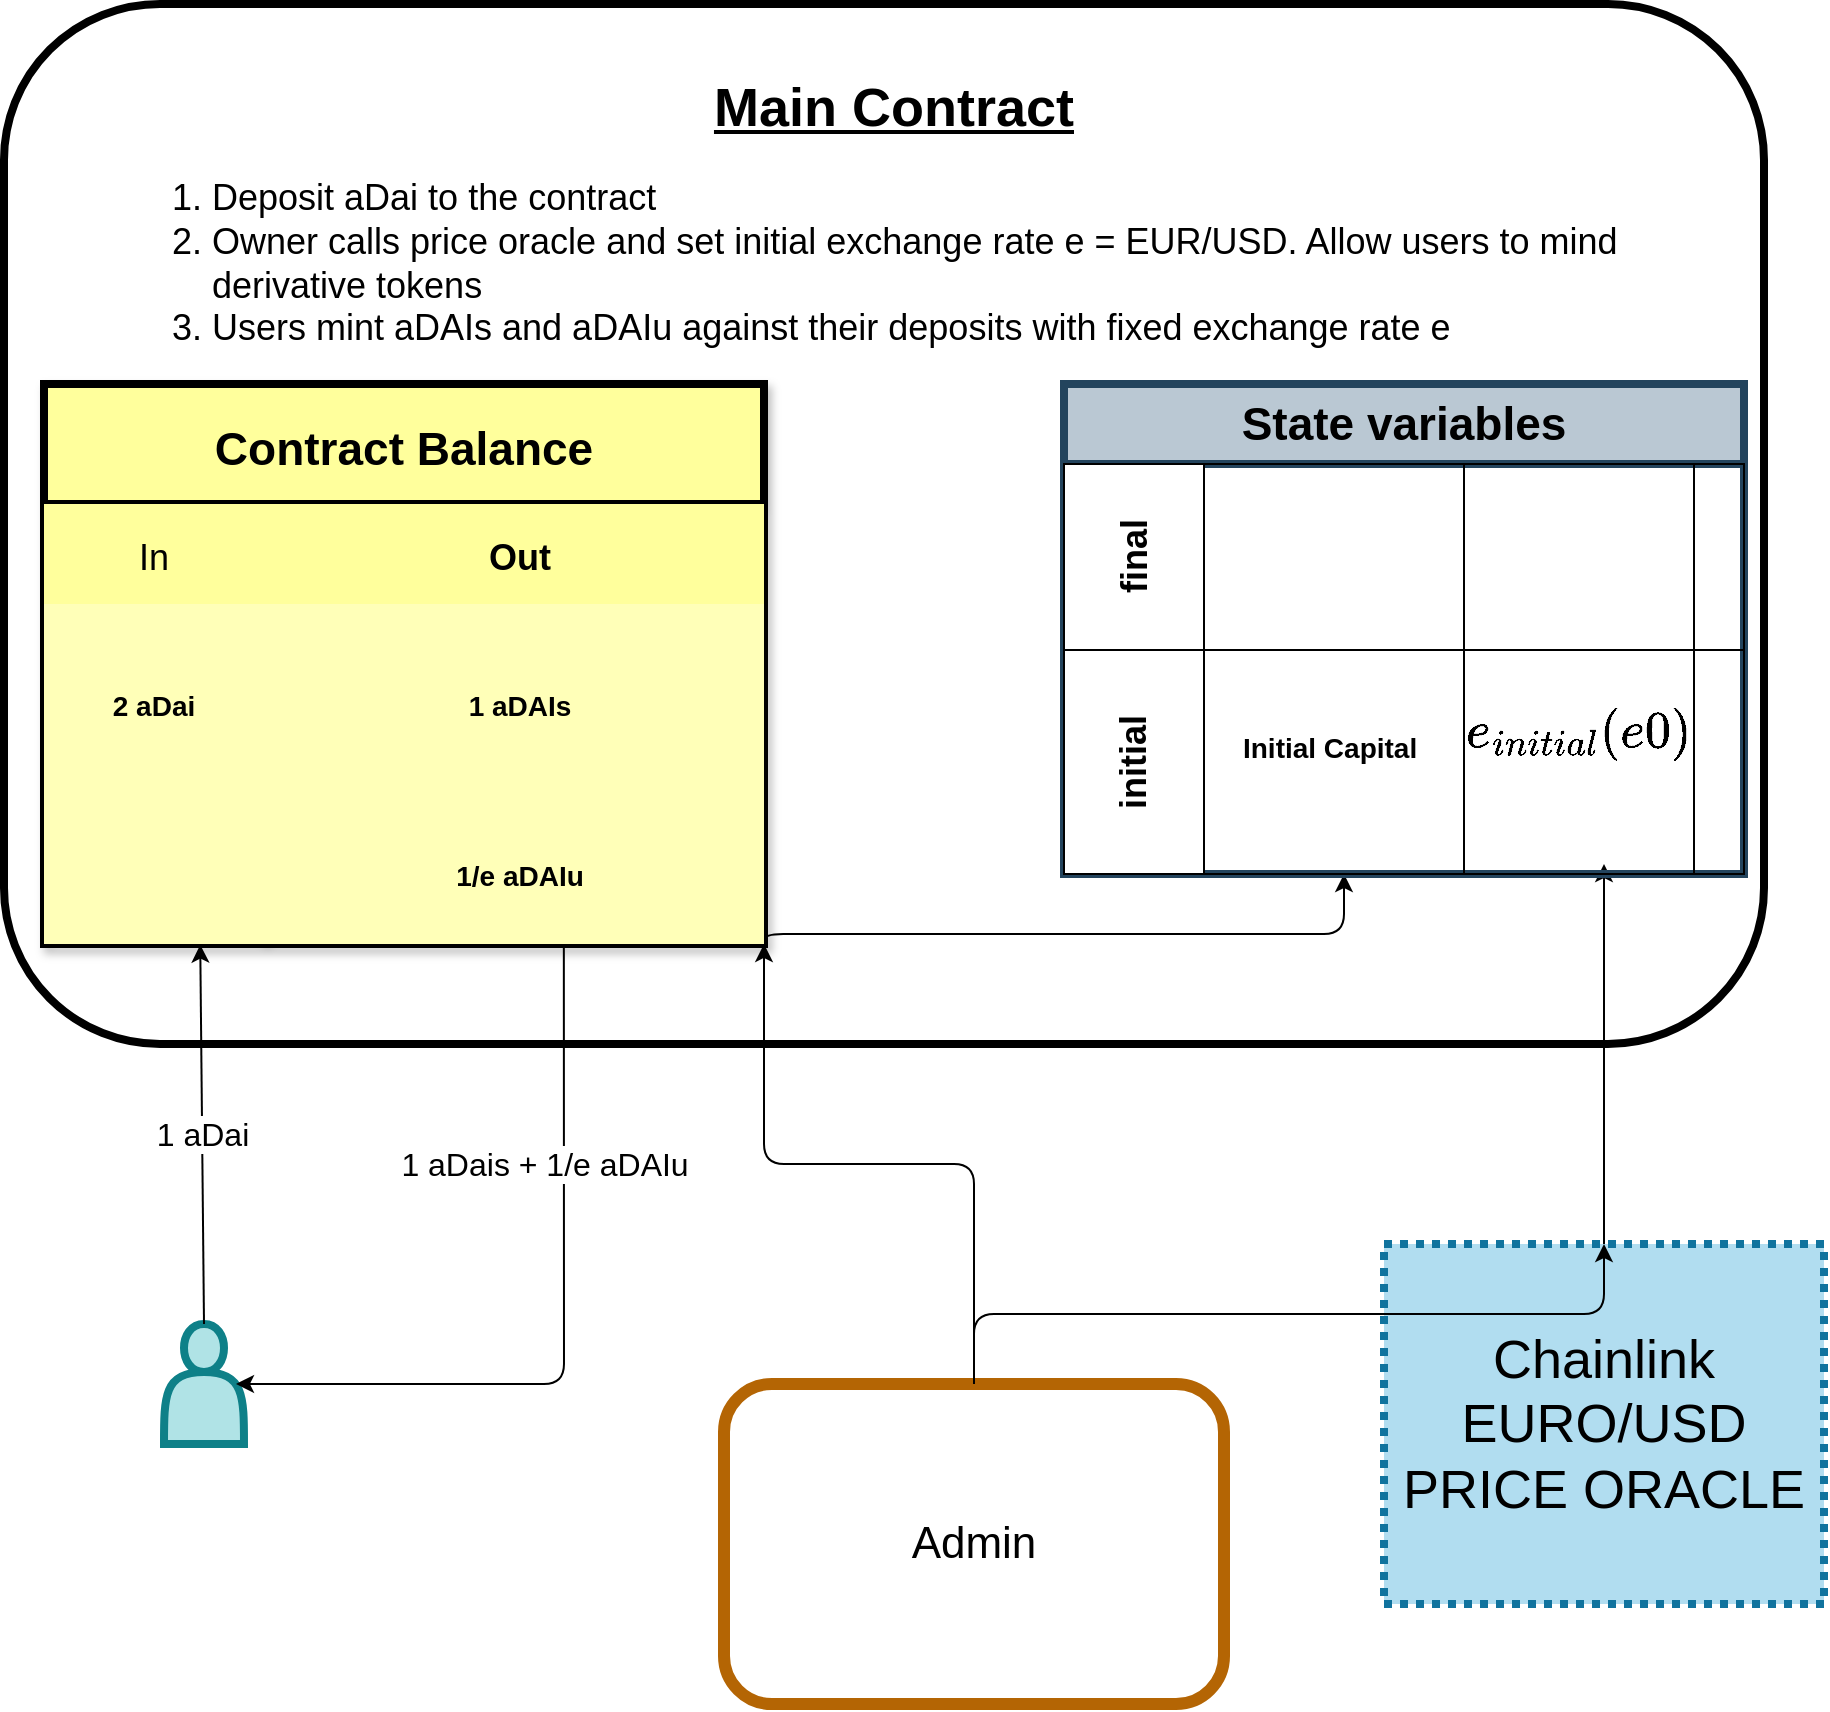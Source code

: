 <mxfile version="13.8.1" type="github" pages="2">
  <diagram id="2dJAtTzYBBDmyN-PzjmT" name="Page-1">
    <mxGraphModel dx="3220" dy="2423" grid="1" gridSize="10" guides="1" tooltips="1" connect="1" arrows="1" fold="1" page="1" pageScale="1" pageWidth="850" pageHeight="1100" math="1" shadow="0">
      <root>
        <mxCell id="0" />
        <mxCell id="1" parent="0" />
        <mxCell id="4XUhLhnA6siuGQTpz5Ow-35" value="&lt;span style=&quot;font-size: 27px&quot;&gt;Chainlink EURO/USD &lt;br&gt;PRICE ORACLE&lt;/span&gt;" style="rounded=0;whiteSpace=wrap;html=1;shadow=0;dashed=1;dashPattern=1 1;labelBackgroundColor=none;strokeWidth=4;align=center;strokeColor=#10739e;glass=0;sketch=0;fillColor=#b1ddf0;fontSize=27;" vertex="1" parent="1">
          <mxGeometry x="690" y="280" width="220" height="180" as="geometry" />
        </mxCell>
        <mxCell id="G5pyGGpDoqd2RvzIEwfP-1" value="" style="shape=actor;whiteSpace=wrap;html=1;rounded=0;shadow=0;glass=0;labelBackgroundColor=none;sketch=0;strokeWidth=4;fillColor=#b0e3e6;fontSize=27;align=center;strokeColor=#0e8088;" vertex="1" parent="1">
          <mxGeometry x="80" y="320" width="40" height="60" as="geometry" />
        </mxCell>
        <mxCell id="uuhmvlGmtuIwiNIzIhra-4" value="" style="endArrow=classic;html=1;fontSize=27;fontColor=#000000;entryX=0.9;entryY=0.5;entryDx=0;entryDy=0;exitX=0.722;exitY=1.029;exitDx=0;exitDy=0;entryPerimeter=0;exitPerimeter=0;" edge="1" parent="1" source="4XUhLhnA6siuGQTpz5Ow-8" target="G5pyGGpDoqd2RvzIEwfP-1">
          <mxGeometry relative="1" as="geometry">
            <mxPoint x="290" y="60" as="sourcePoint" />
            <mxPoint x="390" y="60" as="targetPoint" />
            <Array as="points">
              <mxPoint x="280" y="350" />
            </Array>
          </mxGeometry>
        </mxCell>
        <mxCell id="uuhmvlGmtuIwiNIzIhra-5" value="1 aDais + 1/e aDAIu" style="edgeLabel;resizable=0;html=1;align=center;verticalAlign=middle;fontSize=16;" connectable="0" vertex="1" parent="uuhmvlGmtuIwiNIzIhra-4">
          <mxGeometry relative="1" as="geometry">
            <mxPoint x="-10.04" y="-83.69" as="offset" />
          </mxGeometry>
        </mxCell>
        <mxCell id="uuhmvlGmtuIwiNIzIhra-6" value="" style="endArrow=classic;html=1;fontSize=27;fontColor=#000000;exitX=0.5;exitY=0;exitDx=0;exitDy=0;entryX=0.217;entryY=1.005;entryDx=0;entryDy=0;entryPerimeter=0;" edge="1" parent="1" source="G5pyGGpDoqd2RvzIEwfP-1" target="4XUhLhnA6siuGQTpz5Ow-8">
          <mxGeometry relative="1" as="geometry">
            <mxPoint x="250" y="220" as="sourcePoint" />
            <mxPoint x="390" y="60" as="targetPoint" />
          </mxGeometry>
        </mxCell>
        <mxCell id="uuhmvlGmtuIwiNIzIhra-7" value="1 aDai" style="edgeLabel;resizable=0;html=1;align=center;verticalAlign=middle;fontSize=16;" connectable="0" vertex="1" parent="uuhmvlGmtuIwiNIzIhra-6">
          <mxGeometry relative="1" as="geometry" />
        </mxCell>
        <mxCell id="4XUhLhnA6siuGQTpz5Ow-33" value="&lt;h1&gt;&lt;font style=&quot;font-size: 27px&quot;&gt;&lt;u&gt;Main Contract&lt;/u&gt;&lt;/font&gt;&lt;/h1&gt;&lt;p style=&quot;font-size: 19px&quot;&gt;&lt;/p&gt;&lt;ol style=&quot;font-size: 18px&quot;&gt;&lt;li style=&quot;text-align: left&quot;&gt;&lt;font style=&quot;font-size: 18px&quot;&gt;Deposit aDai to the contract&lt;/font&gt;&lt;/li&gt;&lt;li style=&quot;text-align: left&quot;&gt;&lt;font style=&quot;font-size: 18px&quot;&gt;Owner calls price oracle and set initial exchange rate e = EUR/USD. Allow users to mind derivative tokens&lt;/font&gt;&lt;/li&gt;&lt;li style=&quot;text-align: left&quot;&gt;&lt;font style=&quot;font-size: 18px&quot;&gt;Users mint aDAIs and aDAIu against their deposits with fixed exchange rate e&lt;/font&gt;&lt;/li&gt;&lt;/ol&gt;&lt;p&gt;&lt;/p&gt;" style="text;html=1;strokeColor=none;fillColor=none;spacing=5;spacingTop=-20;whiteSpace=wrap;overflow=hidden;rounded=0;shadow=1;dashed=1;dashPattern=1 1;labelBackgroundColor=none;fontColor=#000000;align=center;" vertex="1" parent="1">
          <mxGeometry x="60" y="-310" width="770" height="150" as="geometry" />
        </mxCell>
        <mxCell id="uuhmvlGmtuIwiNIzIhra-39" value="" style="rounded=1;whiteSpace=wrap;html=1;shadow=0;glass=1;labelBackgroundColor=none;sketch=0;strokeWidth=4;gradientColor=none;fontSize=15;align=center;fillColor=none;" vertex="1" parent="1">
          <mxGeometry y="-340" width="880" height="520" as="geometry" />
        </mxCell>
        <mxCell id="jAntQp2-VzLY4A2VR2Bl-2" value="Admin" style="rounded=1;whiteSpace=wrap;html=1;shadow=0;glass=1;labelBackgroundColor=none;sketch=0;strokeWidth=6;fontFamily=Helvetica;fontSize=22;align=center;strokeColor=#b46504;fillColor=none;" vertex="1" parent="1">
          <mxGeometry x="360" y="350" width="250" height="160" as="geometry" />
        </mxCell>
        <mxCell id="jAntQp2-VzLY4A2VR2Bl-11" value="" style="edgeStyle=elbowEdgeStyle;elbow=vertical;endArrow=classic;html=1;fontFamily=Helvetica;fontSize=22;fontColor=#000000;exitX=0.999;exitY=1.029;exitDx=0;exitDy=0;exitPerimeter=0;" edge="1" parent="1" source="4XUhLhnA6siuGQTpz5Ow-8">
          <mxGeometry width="50" height="50" relative="1" as="geometry">
            <mxPoint x="350" y="130" as="sourcePoint" />
            <mxPoint x="670" y="95" as="targetPoint" />
            <Array as="points">
              <mxPoint x="550" y="125" />
            </Array>
          </mxGeometry>
        </mxCell>
        <mxCell id="4XUhLhnA6siuGQTpz5Ow-1" value="Contract Balance" style="shape=table;startSize=60;container=1;collapsible=1;childLayout=tableLayout;fixedRows=1;rowLines=0;fontStyle=1;align=center;resizeLast=1;rounded=0;shadow=1;strokeWidth=4;fillColor=#FFFF9C;fontSize=23;" vertex="1" parent="1">
          <mxGeometry x="20" y="-150" width="360" height="280" as="geometry">
            <mxRectangle x="190" y="-190" width="80" height="60" as="alternateBounds" />
          </mxGeometry>
        </mxCell>
        <mxCell id="4XUhLhnA6siuGQTpz5Ow-2" value="" style="shape=partialRectangle;collapsible=0;dropTarget=0;pointerEvents=0;fillColor=none;top=0;left=0;bottom=1;right=0;points=[[0,0.5],[1,0.5]];portConstraint=eastwest;" vertex="1" parent="4XUhLhnA6siuGQTpz5Ow-1">
          <mxGeometry y="60" width="360" height="50" as="geometry" />
        </mxCell>
        <mxCell id="4XUhLhnA6siuGQTpz5Ow-3" value="In" style="shape=partialRectangle;connectable=0;top=0;left=0;bottom=0;right=0;fontStyle=0;overflow=hidden;strokeColor=#0e8088;fillColor=#FFFF9C;align=center;fontSize=18;strokeWidth=14;" vertex="1" parent="4XUhLhnA6siuGQTpz5Ow-2">
          <mxGeometry width="110" height="50" as="geometry" />
        </mxCell>
        <mxCell id="4XUhLhnA6siuGQTpz5Ow-4" value="Out" style="shape=partialRectangle;connectable=0;top=0;left=0;bottom=0;right=0;align=center;spacingLeft=6;fontStyle=1;overflow=hidden;fillColor=#FFFF9C;fontSize=18;" vertex="1" parent="4XUhLhnA6siuGQTpz5Ow-2">
          <mxGeometry x="110" width="250" height="50" as="geometry" />
        </mxCell>
        <mxCell id="4XUhLhnA6siuGQTpz5Ow-5" value="" style="shape=partialRectangle;collapsible=0;dropTarget=0;pointerEvents=0;fillColor=none;top=0;left=0;bottom=0;right=0;points=[[0,0.5],[1,0.5]];portConstraint=eastwest;" vertex="1" parent="4XUhLhnA6siuGQTpz5Ow-1">
          <mxGeometry y="110" width="360" height="100" as="geometry" />
        </mxCell>
        <mxCell id="4XUhLhnA6siuGQTpz5Ow-6" value="2 aDai" style="shape=partialRectangle;connectable=0;top=0;left=0;bottom=0;right=0;editable=1;overflow=hidden;fontStyle=1;strokeColor=#0e8088;fillColor=#FFFFB8;fontSize=14;" vertex="1" parent="4XUhLhnA6siuGQTpz5Ow-5">
          <mxGeometry width="110" height="100" as="geometry" />
        </mxCell>
        <mxCell id="4XUhLhnA6siuGQTpz5Ow-7" value="1 aDAIs" style="shape=partialRectangle;connectable=0;top=0;left=0;bottom=0;right=0;align=center;spacingLeft=6;overflow=hidden;dashed=1;dashPattern=1 1;fontStyle=1;fillColor=#FFFFB8;fontSize=14;" vertex="1" parent="4XUhLhnA6siuGQTpz5Ow-5">
          <mxGeometry x="110" width="250" height="100" as="geometry" />
        </mxCell>
        <mxCell id="4XUhLhnA6siuGQTpz5Ow-8" value="" style="shape=partialRectangle;collapsible=0;dropTarget=0;pointerEvents=0;fillColor=none;top=0;left=0;bottom=0;right=0;points=[[0,0.5],[1,0.5]];portConstraint=eastwest;" vertex="1" parent="4XUhLhnA6siuGQTpz5Ow-1">
          <mxGeometry y="210" width="360" height="70" as="geometry" />
        </mxCell>
        <mxCell id="4XUhLhnA6siuGQTpz5Ow-9" value="" style="shape=partialRectangle;connectable=0;top=0;left=0;bottom=0;right=0;editable=1;overflow=hidden;strokeColor=#10739e;fillColor=#FFFFB8;" vertex="1" parent="4XUhLhnA6siuGQTpz5Ow-8">
          <mxGeometry width="110" height="70" as="geometry" />
        </mxCell>
        <mxCell id="4XUhLhnA6siuGQTpz5Ow-10" value="1/e aDAIu" style="shape=partialRectangle;connectable=0;top=0;left=0;bottom=0;right=0;align=center;spacingLeft=6;overflow=hidden;labelBackgroundColor=none;fontStyle=1;fillColor=#FFFFB8;fontSize=14;fontFamily=Helvetica;" vertex="1" parent="4XUhLhnA6siuGQTpz5Ow-8">
          <mxGeometry x="110" width="250" height="70" as="geometry" />
        </mxCell>
        <mxCell id="jAntQp2-VzLY4A2VR2Bl-14" value="" style="edgeStyle=elbowEdgeStyle;elbow=vertical;endArrow=classic;html=1;fontFamily=Helvetica;fontSize=22;fontColor=#000000;exitX=0.5;exitY=0;exitDx=0;exitDy=0;" edge="1" parent="1" source="4XUhLhnA6siuGQTpz5Ow-35">
          <mxGeometry width="50" height="50" relative="1" as="geometry">
            <mxPoint x="610" y="300" as="sourcePoint" />
            <mxPoint x="800" y="90" as="targetPoint" />
          </mxGeometry>
        </mxCell>
        <mxCell id="jAntQp2-VzLY4A2VR2Bl-15" value="" style="edgeStyle=elbowEdgeStyle;elbow=vertical;endArrow=classic;html=1;fontFamily=Helvetica;fontSize=22;fontColor=#000000;" edge="1" parent="1" source="jAntQp2-VzLY4A2VR2Bl-2">
          <mxGeometry width="50" height="50" relative="1" as="geometry">
            <mxPoint x="350" y="130" as="sourcePoint" />
            <mxPoint x="380" y="130" as="targetPoint" />
          </mxGeometry>
        </mxCell>
        <mxCell id="jAntQp2-VzLY4A2VR2Bl-17" value="" style="edgeStyle=elbowEdgeStyle;elbow=vertical;endArrow=classic;html=1;fontFamily=Helvetica;fontSize=22;fontColor=#000000;exitX=0.5;exitY=0;exitDx=0;exitDy=0;" edge="1" parent="1" source="jAntQp2-VzLY4A2VR2Bl-2">
          <mxGeometry width="50" height="50" relative="1" as="geometry">
            <mxPoint x="350" y="130" as="sourcePoint" />
            <mxPoint x="800" y="280" as="targetPoint" />
          </mxGeometry>
        </mxCell>
        <mxCell id="uuhmvlGmtuIwiNIzIhra-24" value="State variables" style="shape=table;childLayout=tableLayout;rowLines=0;columnLines=0;startSize=40;html=1;whiteSpace=wrap;collapsible=0;recursiveResize=0;expand=0;pointerEvents=0;fontStyle=1;align=center;rounded=0;shadow=0;glass=0;labelBackgroundColor=none;sketch=0;strokeWidth=4;fontSize=23;strokeColor=#23445d;fillColor=#BAC8D3;" vertex="1" parent="1">
          <mxGeometry x="530" y="-150" width="340" height="245" as="geometry" />
        </mxCell>
        <mxCell id="uuhmvlGmtuIwiNIzIhra-29" value="&lt;font style=&quot;font-size: 18px&quot;&gt;final&lt;/font&gt;" style="swimlane;horizontal=0;points=[[0,0.5],[1,0.5]];portConstraint=eastwest;startSize=70;html=1;whiteSpace=wrap;collapsible=0;recursiveResize=0;expand=0;pointerEvents=0;" vertex="1" parent="uuhmvlGmtuIwiNIzIhra-24">
          <mxGeometry y="40" width="340" height="93" as="geometry" />
        </mxCell>
        <mxCell id="uuhmvlGmtuIwiNIzIhra-30" value="" style="swimlane;connectable=0;startSize=0;html=1;whiteSpace=wrap;collapsible=0;recursiveResize=0;expand=0;pointerEvents=0;align=center;" vertex="1" parent="uuhmvlGmtuIwiNIzIhra-29">
          <mxGeometry x="70" width="130" height="93" as="geometry" />
        </mxCell>
        <mxCell id="uuhmvlGmtuIwiNIzIhra-31" value="" style="swimlane;connectable=0;startSize=0;html=1;whiteSpace=wrap;collapsible=0;recursiveResize=0;expand=0;pointerEvents=0;align=center;" vertex="1" parent="uuhmvlGmtuIwiNIzIhra-29">
          <mxGeometry x="200" width="115" height="93" as="geometry" />
        </mxCell>
        <mxCell id="uuhmvlGmtuIwiNIzIhra-32" value="" style="swimlane;connectable=0;startSize=0;html=1;whiteSpace=wrap;collapsible=0;recursiveResize=0;expand=0;pointerEvents=0;" vertex="1" parent="uuhmvlGmtuIwiNIzIhra-29">
          <mxGeometry x="315" width="25" height="93" as="geometry" />
        </mxCell>
        <mxCell id="uuhmvlGmtuIwiNIzIhra-33" value="&lt;font style=&quot;font-size: 18px&quot;&gt;initial&lt;/font&gt;" style="swimlane;horizontal=0;points=[[0,0.5],[1,0.5]];portConstraint=eastwest;startSize=70;html=1;whiteSpace=wrap;collapsible=0;recursiveResize=0;expand=0;pointerEvents=0;" vertex="1" parent="uuhmvlGmtuIwiNIzIhra-24">
          <mxGeometry y="133" width="340" height="112" as="geometry" />
        </mxCell>
        <mxCell id="uuhmvlGmtuIwiNIzIhra-34" value="&lt;div style=&quot;font-size: 14px;&quot;&gt;&lt;br style=&quot;font-size: 14px;&quot;&gt;&lt;br style=&quot;font-size: 14px;&quot;&gt;&lt;span style=&quot;font-size: 14px;&quot;&gt;Initial Capital&amp;nbsp;&lt;/span&gt;&lt;br style=&quot;font-size: 14px;&quot;&gt;&lt;/div&gt;" style="swimlane;connectable=0;startSize=0;html=1;whiteSpace=wrap;collapsible=0;recursiveResize=0;expand=0;pointerEvents=0;align=center;verticalAlign=top;textDirection=ltr;fontSize=14;" vertex="1" parent="uuhmvlGmtuIwiNIzIhra-33">
          <mxGeometry x="70" width="130" height="112" as="geometry" />
        </mxCell>
        <mxCell id="uuhmvlGmtuIwiNIzIhra-35" value="&lt;span style=&quot;font-family: &amp;#34;courier new&amp;#34; , &amp;#34;courier&amp;#34; , monospace ; font-weight: 400 ; text-align: left ; background-color: rgb(255 , 255 , 255)&quot;&gt;$$e_{initial}(e0)$$&lt;/span&gt;" style="swimlane;connectable=0;startSize=0;html=1;whiteSpace=wrap;collapsible=0;recursiveResize=0;expand=0;pointerEvents=0;fontSize=22;horizontal=1;textDirection=ltr;verticalAlign=top;" vertex="1" parent="uuhmvlGmtuIwiNIzIhra-33">
          <mxGeometry x="200" width="115" height="112" as="geometry" />
        </mxCell>
        <mxCell id="uuhmvlGmtuIwiNIzIhra-36" value="" style="swimlane;connectable=0;startSize=0;html=1;whiteSpace=wrap;collapsible=0;recursiveResize=0;expand=0;pointerEvents=0;" vertex="1" parent="uuhmvlGmtuIwiNIzIhra-33">
          <mxGeometry x="315" width="25" height="112" as="geometry" />
        </mxCell>
      </root>
    </mxGraphModel>
  </diagram>
  <diagram id="HZ3dKPAo8PAfwK-Si58E" name="Page-2">
    <mxGraphModel dx="2881" dy="2234" grid="1" gridSize="10" guides="1" tooltips="1" connect="1" arrows="1" fold="1" page="1" pageScale="1" pageWidth="850" pageHeight="1100" math="1" shadow="0">
      <root>
        <mxCell id="-0bQhvXT2Ae33jYl0nog-0" />
        <mxCell id="-0bQhvXT2Ae33jYl0nog-1" parent="-0bQhvXT2Ae33jYl0nog-0" />
        <mxCell id="z8cZ8EHx2QSfqwb-phpB-0" value="&lt;span style=&quot;font-size: 27px&quot;&gt;Chainlink EURO/USD &lt;br&gt;PRICE ORACLE&lt;/span&gt;" style="rounded=0;whiteSpace=wrap;html=1;shadow=0;dashed=1;dashPattern=1 1;labelBackgroundColor=none;strokeWidth=4;align=center;strokeColor=#10739e;glass=0;sketch=0;fillColor=#b1ddf0;fontSize=27;" vertex="1" parent="-0bQhvXT2Ae33jYl0nog-1">
          <mxGeometry x="680" y="280" width="220" height="180" as="geometry" />
        </mxCell>
        <mxCell id="z8cZ8EHx2QSfqwb-phpB-1" value="" style="shape=actor;whiteSpace=wrap;html=1;rounded=0;shadow=0;glass=0;labelBackgroundColor=none;sketch=0;strokeWidth=4;fillColor=#b0e3e6;fontSize=27;align=center;strokeColor=#0e8088;" vertex="1" parent="-0bQhvXT2Ae33jYl0nog-1">
          <mxGeometry x="50" y="310" width="40" height="60" as="geometry" />
        </mxCell>
        <mxCell id="z8cZ8EHx2QSfqwb-phpB-6" value="&lt;h1&gt;&lt;font style=&quot;font-size: 27px&quot;&gt;&lt;u&gt;Main Contract&lt;/u&gt;&lt;/font&gt;&lt;/h1&gt;&lt;ol style=&quot;font-size: 18px&quot;&gt;&lt;li style=&quot;text-align: left&quot;&gt;&lt;font style=&quot;font-size: 18px&quot;&gt;Owner calls price oracle and sets the final exchange rate e = EUR/USD Furthermore, the total amount of interest earned is estimated.&lt;/font&gt;&lt;/li&gt;&lt;li style=&quot;text-align: left&quot;&gt;Allow users to redeem their aDAI. Derivative tokens are burned in the process.&lt;br&gt;&lt;/li&gt;&lt;/ol&gt;&lt;p&gt;&lt;/p&gt;" style="text;html=1;strokeColor=none;fillColor=none;spacing=5;spacingTop=-20;whiteSpace=wrap;overflow=hidden;rounded=0;shadow=1;dashed=1;dashPattern=1 1;labelBackgroundColor=none;fontColor=#000000;align=center;" vertex="1" parent="-0bQhvXT2Ae33jYl0nog-1">
          <mxGeometry x="60" y="-310" width="770" height="150" as="geometry" />
        </mxCell>
        <mxCell id="z8cZ8EHx2QSfqwb-phpB-9" value="Admin" style="rounded=1;whiteSpace=wrap;html=1;shadow=0;glass=1;labelBackgroundColor=none;sketch=0;strokeWidth=6;fontFamily=Helvetica;fontSize=22;align=center;strokeColor=#b46504;fillColor=none;" vertex="1" parent="-0bQhvXT2Ae33jYl0nog-1">
          <mxGeometry x="360" y="350" width="250" height="160" as="geometry" />
        </mxCell>
        <mxCell id="z8cZ8EHx2QSfqwb-phpB-10" value="" style="edgeStyle=elbowEdgeStyle;elbow=vertical;endArrow=classic;html=1;fontFamily=Helvetica;fontSize=22;fontColor=#000000;exitX=0.999;exitY=1.029;exitDx=0;exitDy=0;exitPerimeter=0;" edge="1" parent="-0bQhvXT2Ae33jYl0nog-1" source="z8cZ8EHx2QSfqwb-phpB-18">
          <mxGeometry width="50" height="50" relative="1" as="geometry">
            <mxPoint x="350" y="130" as="sourcePoint" />
            <mxPoint x="670" y="-60" as="targetPoint" />
            <Array as="points">
              <mxPoint x="550" y="125" />
            </Array>
          </mxGeometry>
        </mxCell>
        <mxCell id="z8cZ8EHx2QSfqwb-phpB-11" value="Contract Balance" style="shape=table;startSize=60;container=1;collapsible=1;childLayout=tableLayout;fixedRows=1;rowLines=0;fontStyle=1;align=center;resizeLast=1;rounded=0;shadow=1;strokeWidth=4;fillColor=#FFFF9C;fontSize=23;" vertex="1" parent="-0bQhvXT2Ae33jYl0nog-1">
          <mxGeometry x="20" y="-150" width="360" height="280" as="geometry">
            <mxRectangle x="190" y="-190" width="80" height="60" as="alternateBounds" />
          </mxGeometry>
        </mxCell>
        <mxCell id="z8cZ8EHx2QSfqwb-phpB-12" value="" style="shape=partialRectangle;collapsible=0;dropTarget=0;pointerEvents=0;fillColor=none;top=0;left=0;bottom=1;right=0;points=[[0,0.5],[1,0.5]];portConstraint=eastwest;" vertex="1" parent="z8cZ8EHx2QSfqwb-phpB-11">
          <mxGeometry y="60" width="360" height="50" as="geometry" />
        </mxCell>
        <mxCell id="z8cZ8EHx2QSfqwb-phpB-13" value="In" style="shape=partialRectangle;connectable=0;top=0;left=0;bottom=0;right=0;fontStyle=0;overflow=hidden;strokeColor=#0e8088;fillColor=#FFFF9C;align=center;fontSize=18;strokeWidth=14;" vertex="1" parent="z8cZ8EHx2QSfqwb-phpB-12">
          <mxGeometry width="110" height="50" as="geometry" />
        </mxCell>
        <mxCell id="z8cZ8EHx2QSfqwb-phpB-14" value="Out" style="shape=partialRectangle;connectable=0;top=0;left=0;bottom=0;right=0;align=center;spacingLeft=6;fontStyle=1;overflow=hidden;fillColor=#FFFF9C;fontSize=18;" vertex="1" parent="z8cZ8EHx2QSfqwb-phpB-12">
          <mxGeometry x="110" width="250" height="50" as="geometry" />
        </mxCell>
        <mxCell id="z8cZ8EHx2QSfqwb-phpB-15" value="" style="shape=partialRectangle;collapsible=0;dropTarget=0;pointerEvents=0;fillColor=none;top=0;left=0;bottom=0;right=0;points=[[0,0.5],[1,0.5]];portConstraint=eastwest;" vertex="1" parent="z8cZ8EHx2QSfqwb-phpB-11">
          <mxGeometry y="110" width="360" height="100" as="geometry" />
        </mxCell>
        <mxCell id="z8cZ8EHx2QSfqwb-phpB-16" value="1 aDAIs" style="shape=partialRectangle;connectable=0;top=0;left=0;bottom=0;right=0;editable=1;overflow=hidden;fontStyle=1;strokeColor=#0e8088;fillColor=#FFFFB8;fontSize=14;" vertex="1" parent="z8cZ8EHx2QSfqwb-phpB-15">
          <mxGeometry width="110" height="100" as="geometry" />
        </mxCell>
        <mxCell id="z8cZ8EHx2QSfqwb-phpB-17" value="e0 * aDai + interest" style="shape=partialRectangle;connectable=0;top=0;left=0;bottom=0;right=0;align=center;spacingLeft=6;overflow=hidden;dashed=1;dashPattern=1 1;fontStyle=1;fillColor=#FFFFB8;fontSize=14;" vertex="1" parent="z8cZ8EHx2QSfqwb-phpB-15">
          <mxGeometry x="110" width="250" height="100" as="geometry" />
        </mxCell>
        <mxCell id="z8cZ8EHx2QSfqwb-phpB-18" value="" style="shape=partialRectangle;collapsible=0;dropTarget=0;pointerEvents=0;fillColor=none;top=0;left=0;bottom=0;right=0;points=[[0,0.5],[1,0.5]];portConstraint=eastwest;" vertex="1" parent="z8cZ8EHx2QSfqwb-phpB-11">
          <mxGeometry y="210" width="360" height="70" as="geometry" />
        </mxCell>
        <mxCell id="z8cZ8EHx2QSfqwb-phpB-19" value="1 aDAIu" style="shape=partialRectangle;connectable=0;top=0;left=0;bottom=0;right=0;editable=1;overflow=hidden;strokeColor=#10739e;fillColor=#FFFFB8;fontStyle=1;fontSize=14;" vertex="1" parent="z8cZ8EHx2QSfqwb-phpB-18">
          <mxGeometry width="110" height="70" as="geometry" />
        </mxCell>
        <mxCell id="z8cZ8EHx2QSfqwb-phpB-20" value="(1 + (e1-e0)/e0) * aDai + interest" style="shape=partialRectangle;connectable=0;top=0;left=0;bottom=0;right=0;align=center;spacingLeft=6;overflow=hidden;labelBackgroundColor=none;fontStyle=1;fillColor=#FFFFB8;fontSize=14;fontFamily=Helvetica;" vertex="1" parent="z8cZ8EHx2QSfqwb-phpB-18">
          <mxGeometry x="110" width="250" height="70" as="geometry" />
        </mxCell>
        <mxCell id="z8cZ8EHx2QSfqwb-phpB-21" value="" style="edgeStyle=elbowEdgeStyle;elbow=vertical;endArrow=classic;html=1;fontFamily=Helvetica;fontSize=22;fontColor=#000000;exitX=0.5;exitY=0;exitDx=0;exitDy=0;" edge="1" parent="-0bQhvXT2Ae33jYl0nog-1" source="z8cZ8EHx2QSfqwb-phpB-0">
          <mxGeometry width="50" height="50" relative="1" as="geometry">
            <mxPoint x="610" y="300" as="sourcePoint" />
            <mxPoint x="790" y="-50" as="targetPoint" />
            <Array as="points">
              <mxPoint x="790" y="80" />
            </Array>
          </mxGeometry>
        </mxCell>
        <mxCell id="z8cZ8EHx2QSfqwb-phpB-22" value="" style="edgeStyle=elbowEdgeStyle;elbow=vertical;endArrow=classic;html=1;fontFamily=Helvetica;fontSize=22;fontColor=#000000;" edge="1" parent="-0bQhvXT2Ae33jYl0nog-1" source="z8cZ8EHx2QSfqwb-phpB-9">
          <mxGeometry width="50" height="50" relative="1" as="geometry">
            <mxPoint x="350" y="130" as="sourcePoint" />
            <mxPoint x="380" y="130" as="targetPoint" />
          </mxGeometry>
        </mxCell>
        <mxCell id="z8cZ8EHx2QSfqwb-phpB-23" value="" style="edgeStyle=elbowEdgeStyle;elbow=vertical;endArrow=classic;html=1;fontFamily=Helvetica;fontSize=22;fontColor=#000000;exitX=0.5;exitY=0;exitDx=0;exitDy=0;" edge="1" parent="-0bQhvXT2Ae33jYl0nog-1" source="z8cZ8EHx2QSfqwb-phpB-9">
          <mxGeometry width="50" height="50" relative="1" as="geometry">
            <mxPoint x="350" y="130" as="sourcePoint" />
            <mxPoint x="800" y="280" as="targetPoint" />
          </mxGeometry>
        </mxCell>
        <mxCell id="z8cZ8EHx2QSfqwb-phpB-24" value="State variables" style="shape=table;childLayout=tableLayout;rowLines=0;columnLines=0;startSize=40;html=1;whiteSpace=wrap;collapsible=0;recursiveResize=0;expand=0;pointerEvents=0;fontStyle=1;align=center;rounded=0;shadow=0;glass=0;labelBackgroundColor=none;sketch=0;strokeWidth=4;fontSize=23;strokeColor=#23445d;fillColor=#BAC8D3;" vertex="1" parent="-0bQhvXT2Ae33jYl0nog-1">
          <mxGeometry x="530" y="-150" width="340" height="245" as="geometry" />
        </mxCell>
        <mxCell id="z8cZ8EHx2QSfqwb-phpB-25" value="&lt;font style=&quot;font-size: 18px&quot;&gt;final&lt;/font&gt;" style="swimlane;horizontal=0;points=[[0,0.5],[1,0.5]];portConstraint=eastwest;startSize=70;html=1;whiteSpace=wrap;collapsible=0;recursiveResize=0;expand=0;pointerEvents=0;" vertex="1" parent="z8cZ8EHx2QSfqwb-phpB-24">
          <mxGeometry y="40" width="340" height="93" as="geometry" />
        </mxCell>
        <mxCell id="z8cZ8EHx2QSfqwb-phpB-26" value="&lt;br&gt;&lt;br&gt;&lt;br&gt;&lt;br&gt;&lt;br&gt;&lt;br&gt;Initial Capital + Interest" style="swimlane;connectable=0;startSize=0;html=1;whiteSpace=wrap;collapsible=0;recursiveResize=0;expand=0;pointerEvents=0;align=center;" vertex="1" parent="z8cZ8EHx2QSfqwb-phpB-25">
          <mxGeometry x="70" width="130" height="93" as="geometry" />
        </mxCell>
        <mxCell id="z8cZ8EHx2QSfqwb-phpB-27" value="&lt;font style=&quot;font-size: 22px&quot;&gt;&lt;span style=&quot;color: rgb(0 , 0 , 0) ; font-style: normal ; letter-spacing: normal ; text-indent: 0px ; text-transform: none ; word-spacing: 0px ; box-sizing: border-box ; font-weight: 400 ; background-color: rgb(255 , 255 , 255) ; font-family: &amp;#34;courier new&amp;#34; , &amp;#34;courier&amp;#34; , monospace&quot;&gt;&lt;br&gt;&lt;br&gt;$$e_{final}(e1)$$&lt;/span&gt;&lt;/font&gt;" style="swimlane;connectable=0;startSize=0;html=1;whiteSpace=wrap;collapsible=0;recursiveResize=0;expand=0;pointerEvents=0;align=center;" vertex="1" parent="z8cZ8EHx2QSfqwb-phpB-25">
          <mxGeometry x="200" width="115" height="93" as="geometry" />
        </mxCell>
        <mxCell id="z8cZ8EHx2QSfqwb-phpB-28" value="" style="swimlane;connectable=0;startSize=0;html=1;whiteSpace=wrap;collapsible=0;recursiveResize=0;expand=0;pointerEvents=0;" vertex="1" parent="z8cZ8EHx2QSfqwb-phpB-25">
          <mxGeometry x="315" width="25" height="93" as="geometry" />
        </mxCell>
        <mxCell id="z8cZ8EHx2QSfqwb-phpB-29" value="&lt;font style=&quot;font-size: 18px&quot;&gt;initial&lt;/font&gt;" style="swimlane;horizontal=0;points=[[0,0.5],[1,0.5]];portConstraint=eastwest;startSize=70;html=1;whiteSpace=wrap;collapsible=0;recursiveResize=0;expand=0;pointerEvents=0;" vertex="1" parent="z8cZ8EHx2QSfqwb-phpB-24">
          <mxGeometry y="133" width="340" height="112" as="geometry" />
        </mxCell>
        <mxCell id="z8cZ8EHx2QSfqwb-phpB-30" value="&lt;div&gt;&lt;br&gt;&lt;br&gt;&lt;br&gt;&lt;span&gt;Initial Capital&amp;nbsp;&lt;/span&gt;&lt;br&gt;&lt;/div&gt;" style="swimlane;connectable=0;startSize=0;html=1;whiteSpace=wrap;collapsible=0;recursiveResize=0;expand=0;pointerEvents=0;align=center;verticalAlign=top;textDirection=ltr;" vertex="1" parent="z8cZ8EHx2QSfqwb-phpB-29">
          <mxGeometry x="70" width="130" height="112" as="geometry" />
        </mxCell>
        <mxCell id="z8cZ8EHx2QSfqwb-phpB-31" value="&lt;span style=&quot;box-sizing: border-box ; font-weight: 400 ; text-align: left ; background-color: rgb(255 , 255 , 255) ; font-family: &amp;#34;courier new&amp;#34; , &amp;#34;courier&amp;#34; , monospace&quot;&gt;&lt;font style=&quot;font-size: 22px&quot;&gt;$$e_{initial}(e0)$$&lt;/font&gt;&lt;/span&gt;" style="swimlane;connectable=0;startSize=0;html=1;whiteSpace=wrap;collapsible=0;recursiveResize=0;expand=0;pointerEvents=0;fontSize=22;horizontal=1;textDirection=ltr;verticalAlign=top;" vertex="1" parent="z8cZ8EHx2QSfqwb-phpB-29">
          <mxGeometry x="200" width="115" height="112" as="geometry" />
        </mxCell>
        <mxCell id="z8cZ8EHx2QSfqwb-phpB-32" value="" style="swimlane;connectable=0;startSize=0;html=1;whiteSpace=wrap;collapsible=0;recursiveResize=0;expand=0;pointerEvents=0;" vertex="1" parent="z8cZ8EHx2QSfqwb-phpB-29">
          <mxGeometry x="315" width="25" height="112" as="geometry" />
        </mxCell>
        <mxCell id="8kdWbhvvpFdhcV9sU330-0" value="" style="shape=actor;whiteSpace=wrap;html=1;rounded=0;shadow=0;glass=0;labelBackgroundColor=none;sketch=0;strokeWidth=4;fillColor=#b0e3e6;fontSize=27;align=center;strokeColor=#0e8088;" vertex="1" parent="-0bQhvXT2Ae33jYl0nog-1">
          <mxGeometry x="-90" y="310" width="40" height="60" as="geometry" />
        </mxCell>
        <mxCell id="lchQ4kVmIElstWsXEReo-0" value="Hedger" style="text;html=1;strokeColor=none;fillColor=none;align=center;verticalAlign=middle;whiteSpace=wrap;rounded=0;shadow=0;glass=1;labelBackgroundColor=none;sketch=0;fontFamily=Helvetica;fontSize=22;fontColor=#000000;" vertex="1" parent="-0bQhvXT2Ae33jYl0nog-1">
          <mxGeometry x="50" y="400" width="40" height="20" as="geometry" />
        </mxCell>
        <mxCell id="lchQ4kVmIElstWsXEReo-1" value="retail investor" style="text;html=1;strokeColor=none;fillColor=none;align=center;verticalAlign=middle;whiteSpace=wrap;rounded=0;shadow=0;glass=1;labelBackgroundColor=none;sketch=0;fontFamily=Helvetica;fontSize=22;fontColor=#000000;" vertex="1" parent="-0bQhvXT2Ae33jYl0nog-1">
          <mxGeometry x="-90" y="390" width="40" height="20" as="geometry" />
        </mxCell>
        <mxCell id="lchQ4kVmIElstWsXEReo-8" value="" style="endArrow=classic;startArrow=classic;html=1;fontFamily=Helvetica;fontSize=22;fontColor=#000000;exitX=0.5;exitY=0;exitDx=0;exitDy=0;entryX=0;entryY=0.5;entryDx=0;entryDy=0;" edge="1" parent="-0bQhvXT2Ae33jYl0nog-1" source="8kdWbhvvpFdhcV9sU330-0" target="z8cZ8EHx2QSfqwb-phpB-15">
          <mxGeometry width="50" height="50" relative="1" as="geometry">
            <mxPoint x="480" y="220" as="sourcePoint" />
            <mxPoint x="-130" as="targetPoint" />
            <Array as="points">
              <mxPoint x="-70" y="10" />
            </Array>
          </mxGeometry>
        </mxCell>
        <mxCell id="lchQ4kVmIElstWsXEReo-10" value="" style="endArrow=classic;startArrow=classic;html=1;fontFamily=Helvetica;fontSize=22;fontColor=#000000;entryX=0.131;entryY=1.055;entryDx=0;entryDy=0;entryPerimeter=0;exitX=0.5;exitY=0;exitDx=0;exitDy=0;" edge="1" parent="-0bQhvXT2Ae33jYl0nog-1" source="z8cZ8EHx2QSfqwb-phpB-1" target="z8cZ8EHx2QSfqwb-phpB-18">
          <mxGeometry width="50" height="50" relative="1" as="geometry">
            <mxPoint x="67" y="310" as="sourcePoint" />
            <mxPoint x="530" y="170" as="targetPoint" />
          </mxGeometry>
        </mxCell>
        <mxCell id="z8cZ8EHx2QSfqwb-phpB-7" value="" style="rounded=1;whiteSpace=wrap;html=1;shadow=0;glass=1;labelBackgroundColor=none;sketch=0;strokeWidth=4;gradientColor=none;fontSize=15;align=center;fillColor=none;" vertex="1" parent="-0bQhvXT2Ae33jYl0nog-1">
          <mxGeometry x="1080" y="-400" width="880" height="520" as="geometry" />
        </mxCell>
      </root>
    </mxGraphModel>
  </diagram>
</mxfile>
